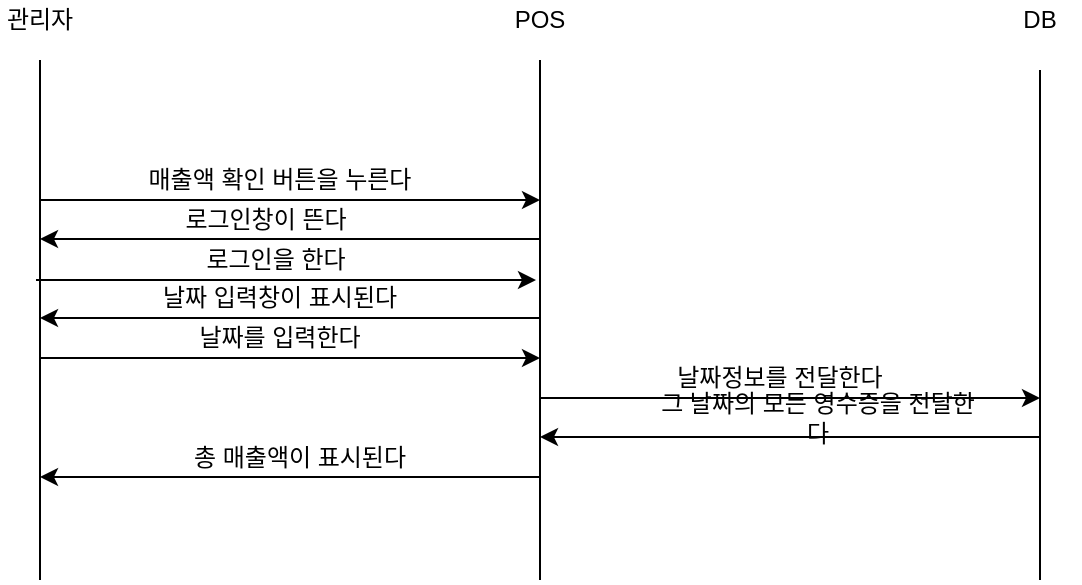 <mxfile version="12.0.3" type="github" pages="1"><diagram id="XCAp7Ozz2RY3W3JQlp97" name="Page-1"><mxGraphModel dx="1172" dy="648" grid="1" gridSize="10" guides="1" tooltips="1" connect="1" arrows="1" fold="1" page="1" pageScale="1" pageWidth="827" pageHeight="1169" math="0" shadow="0"><root><mxCell id="0"/><mxCell id="1" parent="0"/><mxCell id="zDBxm127bOJmQzqtIH9V-2" value="" style="endArrow=none;html=1;" edge="1" parent="1"><mxGeometry width="50" height="50" relative="1" as="geometry"><mxPoint x="290" y="390" as="sourcePoint"/><mxPoint x="290" y="130" as="targetPoint"/></mxGeometry></mxCell><mxCell id="zDBxm127bOJmQzqtIH9V-3" value="" style="endArrow=none;html=1;" edge="1" parent="1"><mxGeometry width="50" height="50" relative="1" as="geometry"><mxPoint x="540" y="390" as="sourcePoint"/><mxPoint x="540" y="130" as="targetPoint"/></mxGeometry></mxCell><mxCell id="zDBxm127bOJmQzqtIH9V-4" value="" style="endArrow=none;html=1;" edge="1" parent="1"><mxGeometry width="50" height="50" relative="1" as="geometry"><mxPoint x="790" y="390" as="sourcePoint"/><mxPoint x="790" y="135" as="targetPoint"/></mxGeometry></mxCell><mxCell id="zDBxm127bOJmQzqtIH9V-6" value="POS" style="text;html=1;strokeColor=none;fillColor=none;align=center;verticalAlign=middle;whiteSpace=wrap;rounded=0;" vertex="1" parent="1"><mxGeometry x="520" y="100" width="40" height="20" as="geometry"/></mxCell><mxCell id="zDBxm127bOJmQzqtIH9V-7" value="관리자" style="text;html=1;strokeColor=none;fillColor=none;align=center;verticalAlign=middle;whiteSpace=wrap;rounded=0;" vertex="1" parent="1"><mxGeometry x="270" y="100" width="40" height="20" as="geometry"/></mxCell><mxCell id="zDBxm127bOJmQzqtIH9V-8" value="DB" style="text;html=1;strokeColor=none;fillColor=none;align=center;verticalAlign=middle;whiteSpace=wrap;rounded=0;" vertex="1" parent="1"><mxGeometry x="770" y="100" width="40" height="20" as="geometry"/></mxCell><mxCell id="zDBxm127bOJmQzqtIH9V-11" value="" style="endArrow=classic;html=1;" edge="1" parent="1"><mxGeometry width="50" height="50" relative="1" as="geometry"><mxPoint x="288" y="240" as="sourcePoint"/><mxPoint x="538" y="240" as="targetPoint"/></mxGeometry></mxCell><mxCell id="zDBxm127bOJmQzqtIH9V-12" value="로그인을 한다" style="text;html=1;strokeColor=none;fillColor=none;align=center;verticalAlign=middle;whiteSpace=wrap;rounded=0;" vertex="1" parent="1"><mxGeometry x="328" y="220" width="160" height="20" as="geometry"/></mxCell><mxCell id="zDBxm127bOJmQzqtIH9V-13" value="" style="endArrow=classic;html=1;" edge="1" parent="1"><mxGeometry width="50" height="50" relative="1" as="geometry"><mxPoint x="540" y="259" as="sourcePoint"/><mxPoint x="290" y="259" as="targetPoint"/></mxGeometry></mxCell><mxCell id="zDBxm127bOJmQzqtIH9V-14" value="날짜 입력창이 표시된다" style="text;html=1;strokeColor=none;fillColor=none;align=center;verticalAlign=middle;whiteSpace=wrap;rounded=0;" vertex="1" parent="1"><mxGeometry x="350" y="239" width="120" height="20" as="geometry"/></mxCell><mxCell id="zDBxm127bOJmQzqtIH9V-15" value="" style="endArrow=classic;html=1;" edge="1" parent="1"><mxGeometry width="50" height="50" relative="1" as="geometry"><mxPoint x="290" y="279" as="sourcePoint"/><mxPoint x="540" y="279" as="targetPoint"/></mxGeometry></mxCell><mxCell id="zDBxm127bOJmQzqtIH9V-16" value="날짜를 입력한다" style="text;html=1;strokeColor=none;fillColor=none;align=center;verticalAlign=middle;whiteSpace=wrap;rounded=0;" vertex="1" parent="1"><mxGeometry x="330" y="259" width="160" height="20" as="geometry"/></mxCell><mxCell id="zDBxm127bOJmQzqtIH9V-29" value="" style="endArrow=classic;html=1;" edge="1" parent="1"><mxGeometry width="50" height="50" relative="1" as="geometry"><mxPoint x="540" y="299" as="sourcePoint"/><mxPoint x="790" y="299" as="targetPoint"/></mxGeometry></mxCell><mxCell id="zDBxm127bOJmQzqtIH9V-30" value="날짜정보를 전달한다" style="text;html=1;strokeColor=none;fillColor=none;align=center;verticalAlign=middle;whiteSpace=wrap;rounded=0;" vertex="1" parent="1"><mxGeometry x="580" y="279" width="160" height="20" as="geometry"/></mxCell><mxCell id="zDBxm127bOJmQzqtIH9V-31" value="" style="endArrow=classic;html=1;" edge="1" parent="1"><mxGeometry width="50" height="50" relative="1" as="geometry"><mxPoint x="790" y="318.5" as="sourcePoint"/><mxPoint x="540" y="318.5" as="targetPoint"/></mxGeometry></mxCell><mxCell id="zDBxm127bOJmQzqtIH9V-32" value="그 날짜의 모든 영수증을 전달한다" style="text;html=1;strokeColor=none;fillColor=none;align=center;verticalAlign=middle;whiteSpace=wrap;rounded=0;" vertex="1" parent="1"><mxGeometry x="598" y="299" width="162" height="20" as="geometry"/></mxCell><mxCell id="zDBxm127bOJmQzqtIH9V-41" value="" style="endArrow=classic;html=1;" edge="1" parent="1"><mxGeometry width="50" height="50" relative="1" as="geometry"><mxPoint x="290" y="200" as="sourcePoint"/><mxPoint x="540" y="200" as="targetPoint"/></mxGeometry></mxCell><mxCell id="zDBxm127bOJmQzqtIH9V-42" value="매출액 확인 버튼을 누른다" style="text;html=1;strokeColor=none;fillColor=none;align=center;verticalAlign=middle;whiteSpace=wrap;rounded=0;" vertex="1" parent="1"><mxGeometry x="330" y="180" width="160" height="20" as="geometry"/></mxCell><mxCell id="zDBxm127bOJmQzqtIH9V-50" value="" style="endArrow=classic;html=1;" edge="1" parent="1"><mxGeometry width="50" height="50" relative="1" as="geometry"><mxPoint x="540" y="219.5" as="sourcePoint"/><mxPoint x="290" y="219.5" as="targetPoint"/></mxGeometry></mxCell><mxCell id="zDBxm127bOJmQzqtIH9V-51" value="로그인창이 뜬다" style="text;html=1;strokeColor=none;fillColor=none;align=center;verticalAlign=middle;whiteSpace=wrap;rounded=0;" vertex="1" parent="1"><mxGeometry x="348" y="200" width="110" height="20" as="geometry"/></mxCell><mxCell id="zDBxm127bOJmQzqtIH9V-52" value="" style="endArrow=classic;html=1;" edge="1" parent="1"><mxGeometry width="50" height="50" relative="1" as="geometry"><mxPoint x="540" y="338.5" as="sourcePoint"/><mxPoint x="290" y="338.5" as="targetPoint"/></mxGeometry></mxCell><mxCell id="zDBxm127bOJmQzqtIH9V-53" value="총 매출액이 표시된다" style="text;html=1;strokeColor=none;fillColor=none;align=center;verticalAlign=middle;whiteSpace=wrap;rounded=0;" vertex="1" parent="1"><mxGeometry x="330" y="319" width="180" height="20" as="geometry"/></mxCell></root></mxGraphModel></diagram></mxfile>
